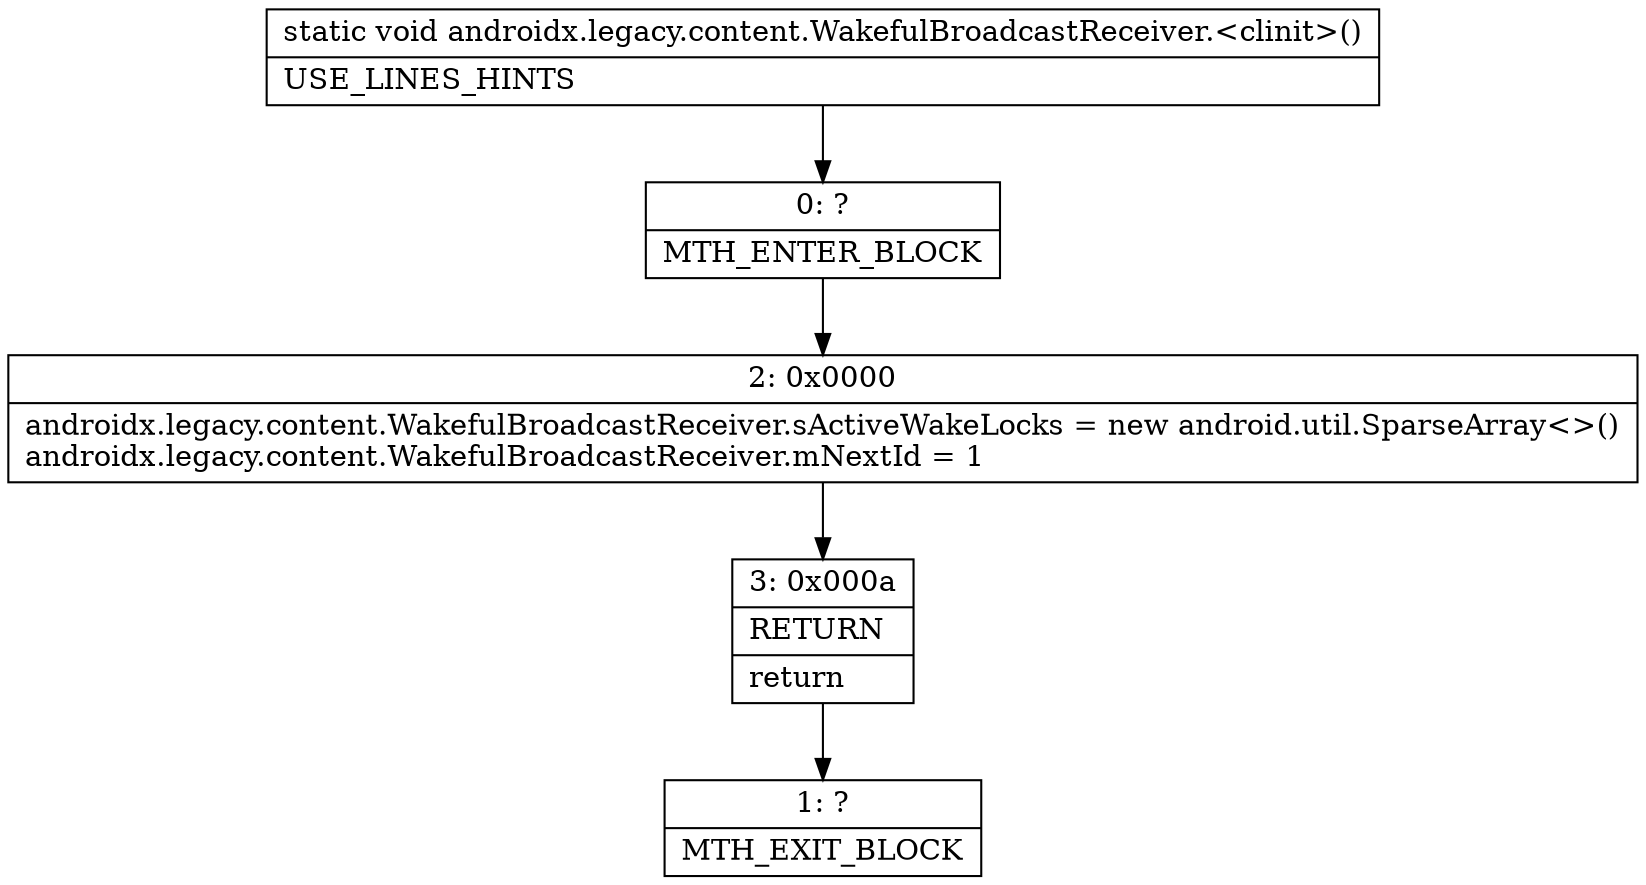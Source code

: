 digraph "CFG forandroidx.legacy.content.WakefulBroadcastReceiver.\<clinit\>()V" {
Node_0 [shape=record,label="{0\:\ ?|MTH_ENTER_BLOCK\l}"];
Node_2 [shape=record,label="{2\:\ 0x0000|androidx.legacy.content.WakefulBroadcastReceiver.sActiveWakeLocks = new android.util.SparseArray\<\>()\landroidx.legacy.content.WakefulBroadcastReceiver.mNextId = 1\l}"];
Node_3 [shape=record,label="{3\:\ 0x000a|RETURN\l|return\l}"];
Node_1 [shape=record,label="{1\:\ ?|MTH_EXIT_BLOCK\l}"];
MethodNode[shape=record,label="{static void androidx.legacy.content.WakefulBroadcastReceiver.\<clinit\>()  | USE_LINES_HINTS\l}"];
MethodNode -> Node_0;Node_0 -> Node_2;
Node_2 -> Node_3;
Node_3 -> Node_1;
}

